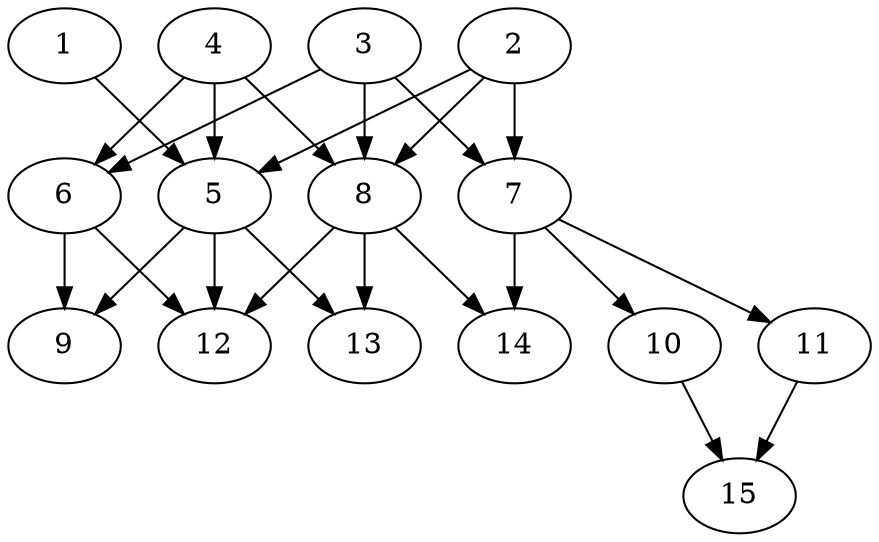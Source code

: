 // DAG automatically generated by daggen at Thu Oct  3 13:59:26 2019
// ./daggen --dot -n 15 --ccr 0.5 --fat 0.7 --regular 0.5 --density 0.7 --mindata 5242880 --maxdata 52428800 
digraph G {
  1 [size="55160832", alpha="0.18", expect_size="27580416"] 
  1 -> 5 [size ="27580416"]
  2 [size="21993472", alpha="0.13", expect_size="10996736"] 
  2 -> 5 [size ="10996736"]
  2 -> 7 [size ="10996736"]
  2 -> 8 [size ="10996736"]
  3 [size="32403456", alpha="0.08", expect_size="16201728"] 
  3 -> 6 [size ="16201728"]
  3 -> 7 [size ="16201728"]
  3 -> 8 [size ="16201728"]
  4 [size="43073536", alpha="0.18", expect_size="21536768"] 
  4 -> 5 [size ="21536768"]
  4 -> 6 [size ="21536768"]
  4 -> 8 [size ="21536768"]
  5 [size="49227776", alpha="0.06", expect_size="24613888"] 
  5 -> 9 [size ="24613888"]
  5 -> 12 [size ="24613888"]
  5 -> 13 [size ="24613888"]
  6 [size="36388864", alpha="0.02", expect_size="18194432"] 
  6 -> 9 [size ="18194432"]
  6 -> 12 [size ="18194432"]
  7 [size="83322880", alpha="0.06", expect_size="41661440"] 
  7 -> 10 [size ="41661440"]
  7 -> 11 [size ="41661440"]
  7 -> 14 [size ="41661440"]
  8 [size="19566592", alpha="0.05", expect_size="9783296"] 
  8 -> 12 [size ="9783296"]
  8 -> 13 [size ="9783296"]
  8 -> 14 [size ="9783296"]
  9 [size="86108160", alpha="0.15", expect_size="43054080"] 
  10 [size="10969088", alpha="0.05", expect_size="5484544"] 
  10 -> 15 [size ="5484544"]
  11 [size="93673472", alpha="0.06", expect_size="46836736"] 
  11 -> 15 [size ="46836736"]
  12 [size="81917952", alpha="0.20", expect_size="40958976"] 
  13 [size="49534976", alpha="0.09", expect_size="24767488"] 
  14 [size="85753856", alpha="0.01", expect_size="42876928"] 
  15 [size="75368448", alpha="0.19", expect_size="37684224"] 
}
